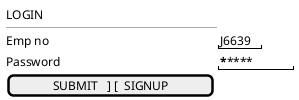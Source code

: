 @startsalt
{
LOGIN
---
  Emp no    | "J6639"
  Password | "*********"
  [  SUBMIT   ] [  SIGNUP   ]
}
@endsalt